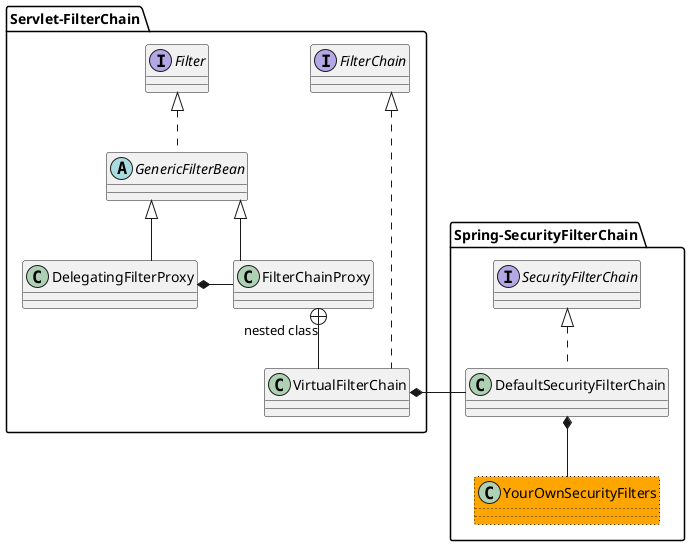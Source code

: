 @startuml
'https://plantuml.com/class-diagram

allowmixing
skinparam linetype ortho
'skinparam linetype polyline

'rectangle client

package Servlet-FilterChain {
    interface FilterChain
    interface Filter
    abstract class GenericFilterBean
    class DelegatingFilterProxy
    class FilterChainProxy
    class VirtualFilterChain
}




package Spring-SecurityFilterChain {
    interface SecurityFilterChain
    class DefaultSecurityFilterChain
    class YourOwnSecurityFilters #orange ##[dotted]
}


Filter <|.. GenericFilterBean
GenericFilterBean <|-- DelegatingFilterProxy
GenericFilterBean <|-- FilterChainProxy

DelegatingFilterProxy *- FilterChainProxy

FilterChain <|.... VirtualFilterChain
FilterChainProxy +-- VirtualFilterChain: nested class
'    uml 2.x spec: nested class
'    https://www.uml-diagrams.org/nested-classifier.html

SecurityFilterChain <|.. DefaultSecurityFilterChain
VirtualFilterChain *- DefaultSecurityFilterChain
DefaultSecurityFilterChain *-- YourOwnSecurityFilters



'package app {
'    class Member
'    class MemberRepository
'}
'
'Member <- MemberRepository
'
'package security {
'    class BasicAuthenticationInterceptor
'    class UsernamePasswordAuthenticationInterceptor
'
'    interface UserDetails
'    interface UserDetailsService
'}
'
''Member ..|> UserDetails
'MemberRepository ..|> UserDetailsService
'
'UserDetailsService <-- BasicAuthenticationInterceptor
'UserDetailsService <-- UsernamePasswordAuthenticationInterceptor
'
'UserDetails <-- BasicAuthenticationInterceptor
'UserDetails <-- UsernamePasswordAuthenticationInterceptor
'UserDetails <- UserDetailsService



@enduml